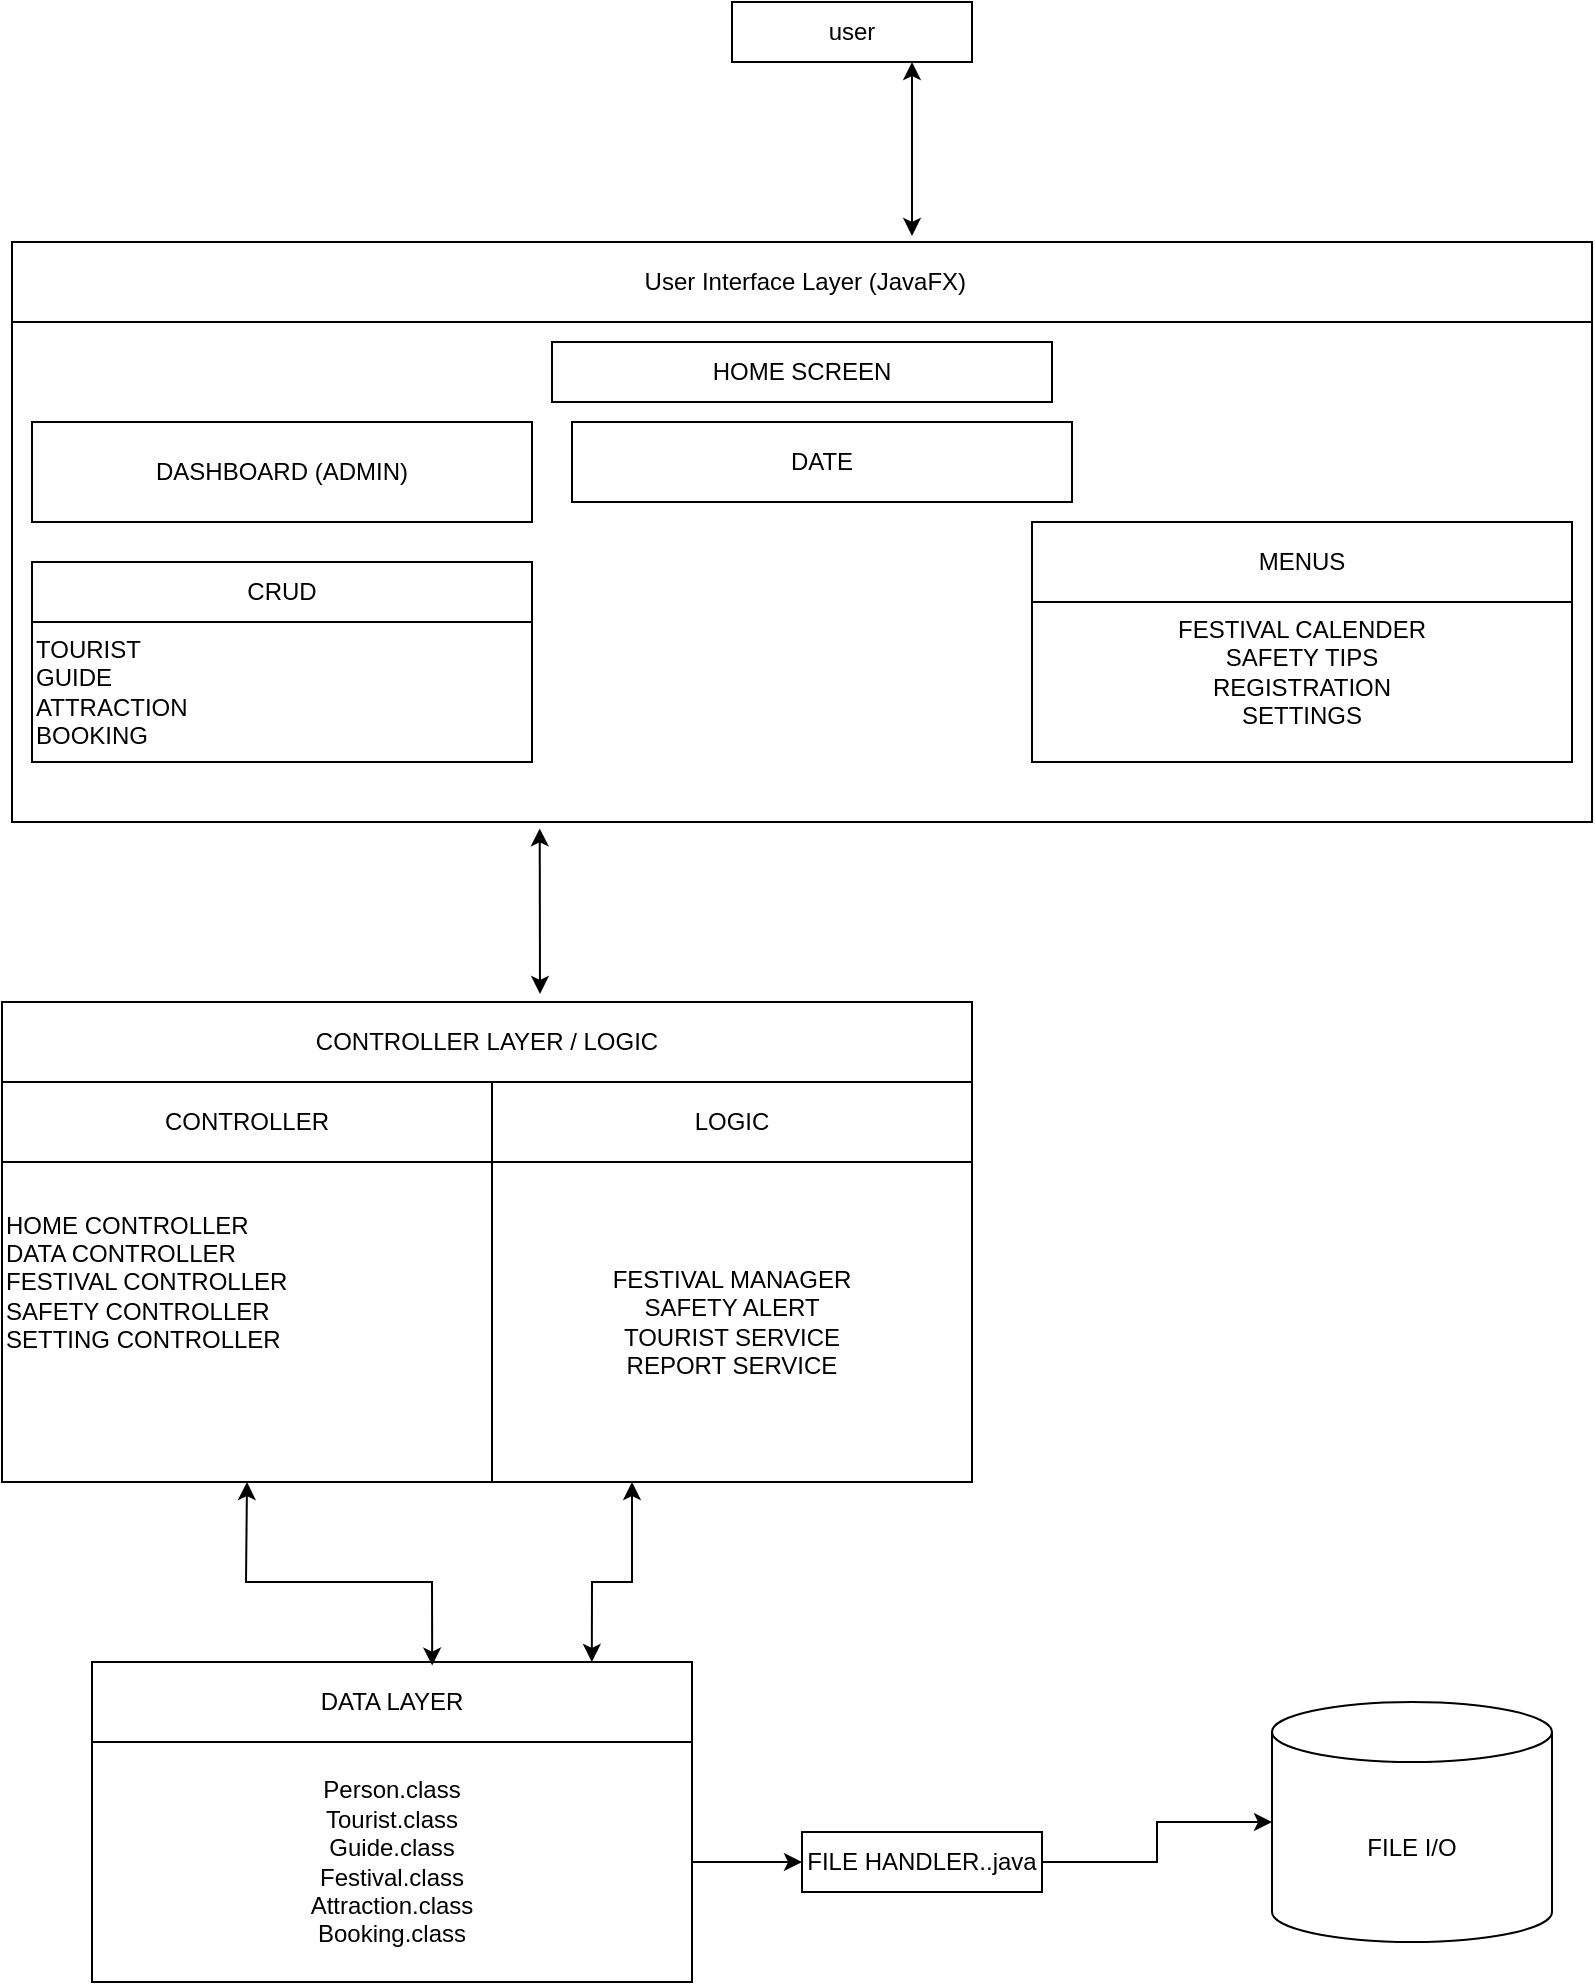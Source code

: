 <mxfile version="28.0.1">
  <diagram name="Page-1" id="Qro3N19kuA68MMXOFKb0">
    <mxGraphModel dx="2084" dy="2154" grid="1" gridSize="10" guides="1" tooltips="1" connect="1" arrows="1" fold="1" page="1" pageScale="1" pageWidth="850" pageHeight="1100" math="0" shadow="0">
      <root>
        <mxCell id="0" />
        <mxCell id="1" parent="0" />
        <mxCell id="91m0j592700EVMdfEVHA-1" value="" style="rounded=0;whiteSpace=wrap;html=1;align=left;" parent="1" vertex="1">
          <mxGeometry x="30" y="10" width="790" height="290" as="geometry" />
        </mxCell>
        <mxCell id="91m0j592700EVMdfEVHA-2" value="&amp;nbsp;User Interface Layer (JavaFX)" style="rounded=0;whiteSpace=wrap;html=1;" parent="1" vertex="1">
          <mxGeometry x="30" y="10" width="790" height="40" as="geometry" />
        </mxCell>
        <mxCell id="91m0j592700EVMdfEVHA-3" value="HOME SCREEN" style="rounded=0;whiteSpace=wrap;html=1;" parent="1" vertex="1">
          <mxGeometry x="300" y="60" width="250" height="30" as="geometry" />
        </mxCell>
        <mxCell id="q90caWwX5pwF5kCfXjax-1" value="CRUD" style="rounded=0;whiteSpace=wrap;html=1;" vertex="1" parent="1">
          <mxGeometry x="40" y="170" width="250" height="30" as="geometry" />
        </mxCell>
        <mxCell id="q90caWwX5pwF5kCfXjax-2" value="TOURIST&amp;nbsp;&lt;div&gt;GUIDE&lt;/div&gt;&lt;div&gt;ATTRACTION&lt;/div&gt;&lt;div&gt;BOOKING&lt;/div&gt;" style="rounded=0;whiteSpace=wrap;html=1;align=left;" vertex="1" parent="1">
          <mxGeometry x="40" y="200" width="250" height="70" as="geometry" />
        </mxCell>
        <mxCell id="q90caWwX5pwF5kCfXjax-3" value="FESTIVAL CALENDER&lt;div&gt;SAFETY TIPS&lt;br&gt;REGISTRATION&lt;br&gt;SETTINGS&lt;/div&gt;" style="rounded=0;whiteSpace=wrap;html=1;" vertex="1" parent="1">
          <mxGeometry x="540" y="180" width="270" height="90" as="geometry" />
        </mxCell>
        <mxCell id="q90caWwX5pwF5kCfXjax-4" value="MENUS" style="rounded=0;whiteSpace=wrap;html=1;" vertex="1" parent="1">
          <mxGeometry x="540" y="150" width="270" height="40" as="geometry" />
        </mxCell>
        <mxCell id="q90caWwX5pwF5kCfXjax-5" value="DATE" style="rounded=0;whiteSpace=wrap;html=1;" vertex="1" parent="1">
          <mxGeometry x="310" y="100" width="250" height="40" as="geometry" />
        </mxCell>
        <mxCell id="q90caWwX5pwF5kCfXjax-6" value="HOME CONTROLLER&amp;nbsp;&lt;div&gt;DATA CONTROLLER&lt;/div&gt;&lt;div&gt;FESTIVAL CONTROLLER&lt;/div&gt;&lt;div&gt;SAFETY CONTROLLER&lt;/div&gt;&lt;div&gt;SETTING CONTROLLER&lt;/div&gt;" style="rounded=0;whiteSpace=wrap;html=1;verticalAlign=middle;align=left;" vertex="1" parent="1">
          <mxGeometry x="25" y="430" width="245" height="200" as="geometry" />
        </mxCell>
        <mxCell id="q90caWwX5pwF5kCfXjax-7" value="CONTROLLER LAYER / LOGIC" style="rounded=0;whiteSpace=wrap;html=1;" vertex="1" parent="1">
          <mxGeometry x="25" y="390" width="485" height="40" as="geometry" />
        </mxCell>
        <mxCell id="q90caWwX5pwF5kCfXjax-8" value="" style="endArrow=classic;startArrow=classic;html=1;rounded=0;entryX=0.334;entryY=1.011;entryDx=0;entryDy=0;entryPerimeter=0;" edge="1" parent="1" target="91m0j592700EVMdfEVHA-1">
          <mxGeometry width="50" height="50" relative="1" as="geometry">
            <mxPoint x="294" y="386" as="sourcePoint" />
            <mxPoint x="390" y="330" as="targetPoint" />
          </mxGeometry>
        </mxCell>
        <mxCell id="q90caWwX5pwF5kCfXjax-9" value="LOGIC" style="rounded=0;whiteSpace=wrap;html=1;" vertex="1" parent="1">
          <mxGeometry x="270" y="430" width="240" height="40" as="geometry" />
        </mxCell>
        <mxCell id="q90caWwX5pwF5kCfXjax-11" value="FESTIVAL MANAGER&lt;div&gt;SAFETY ALERT&lt;/div&gt;&lt;div&gt;TOURIST SERVICE&lt;/div&gt;&lt;div&gt;REPORT SERVICE&lt;/div&gt;" style="rounded=0;whiteSpace=wrap;html=1;" vertex="1" parent="1">
          <mxGeometry x="270" y="470" width="240" height="160" as="geometry" />
        </mxCell>
        <mxCell id="q90caWwX5pwF5kCfXjax-12" value="CONTROLLER" style="rounded=0;whiteSpace=wrap;html=1;" vertex="1" parent="1">
          <mxGeometry x="25" y="430" width="245" height="40" as="geometry" />
        </mxCell>
        <mxCell id="q90caWwX5pwF5kCfXjax-14" value="DATA LAYER" style="rounded=0;whiteSpace=wrap;html=1;" vertex="1" parent="1">
          <mxGeometry x="70" y="720" width="300" height="40" as="geometry" />
        </mxCell>
        <mxCell id="q90caWwX5pwF5kCfXjax-18" value="" style="edgeStyle=orthogonalEdgeStyle;rounded=0;orthogonalLoop=1;jettySize=auto;html=1;" edge="1" parent="1" source="q90caWwX5pwF5kCfXjax-15" target="q90caWwX5pwF5kCfXjax-17">
          <mxGeometry relative="1" as="geometry" />
        </mxCell>
        <mxCell id="q90caWwX5pwF5kCfXjax-15" value="Person.class&lt;div&gt;Tourist.class&lt;/div&gt;&lt;div&gt;Guide.class&lt;/div&gt;&lt;div&gt;Festival.class&lt;/div&gt;&lt;div&gt;Attraction.class&lt;/div&gt;&lt;div&gt;Booking.class&lt;/div&gt;" style="rounded=0;whiteSpace=wrap;html=1;" vertex="1" parent="1">
          <mxGeometry x="70" y="760" width="300" height="120" as="geometry" />
        </mxCell>
        <mxCell id="q90caWwX5pwF5kCfXjax-20" value="" style="edgeStyle=orthogonalEdgeStyle;rounded=0;orthogonalLoop=1;jettySize=auto;html=1;" edge="1" parent="1" source="q90caWwX5pwF5kCfXjax-17" target="q90caWwX5pwF5kCfXjax-19">
          <mxGeometry relative="1" as="geometry" />
        </mxCell>
        <mxCell id="q90caWwX5pwF5kCfXjax-17" value="FILE HANDLER..java" style="rounded=0;whiteSpace=wrap;html=1;" vertex="1" parent="1">
          <mxGeometry x="425" y="805" width="120" height="30" as="geometry" />
        </mxCell>
        <mxCell id="q90caWwX5pwF5kCfXjax-19" value="FILE I/O" style="shape=cylinder3;whiteSpace=wrap;html=1;boundedLbl=1;backgroundOutline=1;size=15;" vertex="1" parent="1">
          <mxGeometry x="660" y="740" width="140" height="120" as="geometry" />
        </mxCell>
        <mxCell id="q90caWwX5pwF5kCfXjax-23" value="" style="endArrow=classic;startArrow=classic;html=1;rounded=0;exitX=0.567;exitY=0.045;exitDx=0;exitDy=0;exitPerimeter=0;entryX=0.5;entryY=1;entryDx=0;entryDy=0;" edge="1" parent="1" source="q90caWwX5pwF5kCfXjax-14" target="q90caWwX5pwF5kCfXjax-6">
          <mxGeometry width="50" height="50" relative="1" as="geometry">
            <mxPoint x="190" y="680" as="sourcePoint" />
            <mxPoint x="190" y="630" as="targetPoint" />
            <Array as="points">
              <mxPoint x="240" y="680" />
              <mxPoint x="200" y="680" />
              <mxPoint x="147" y="680" />
            </Array>
          </mxGeometry>
        </mxCell>
        <mxCell id="q90caWwX5pwF5kCfXjax-24" value="" style="endArrow=classic;startArrow=classic;html=1;rounded=0;exitX=0.833;exitY=0;exitDx=0;exitDy=0;exitPerimeter=0;" edge="1" parent="1" source="q90caWwX5pwF5kCfXjax-14">
          <mxGeometry width="50" height="50" relative="1" as="geometry">
            <mxPoint x="280" y="680" as="sourcePoint" />
            <mxPoint x="340" y="630" as="targetPoint" />
            <Array as="points">
              <mxPoint x="320" y="680" />
              <mxPoint x="340" y="680" />
            </Array>
          </mxGeometry>
        </mxCell>
        <mxCell id="q90caWwX5pwF5kCfXjax-25" value="user" style="rounded=0;whiteSpace=wrap;html=1;" vertex="1" parent="1">
          <mxGeometry x="390" y="-110" width="120" height="30" as="geometry" />
        </mxCell>
        <mxCell id="q90caWwX5pwF5kCfXjax-28" value="" style="endArrow=classic;startArrow=classic;html=1;rounded=0;entryX=0.75;entryY=1;entryDx=0;entryDy=0;" edge="1" parent="1" target="q90caWwX5pwF5kCfXjax-25">
          <mxGeometry width="50" height="50" relative="1" as="geometry">
            <mxPoint x="480" y="7" as="sourcePoint" />
            <mxPoint x="450" y="-80" as="targetPoint" />
          </mxGeometry>
        </mxCell>
        <mxCell id="q90caWwX5pwF5kCfXjax-31" value="DASHBOARD (ADMIN)" style="rounded=0;whiteSpace=wrap;html=1;" vertex="1" parent="1">
          <mxGeometry x="40" y="100" width="250" height="50" as="geometry" />
        </mxCell>
      </root>
    </mxGraphModel>
  </diagram>
</mxfile>
